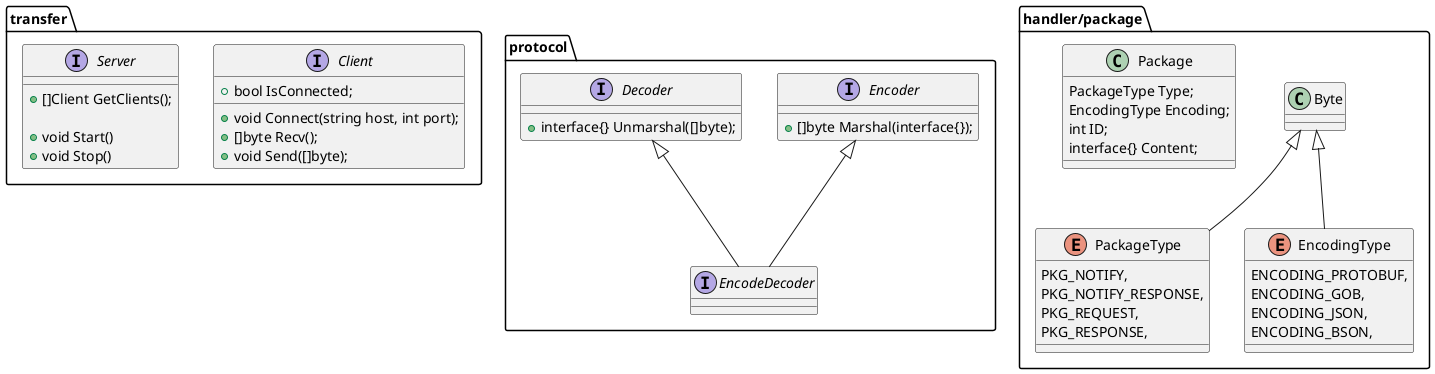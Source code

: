 @startuml

package transfer {
    interface Client {
        + bool IsConnected;

        + void Connect(string host, int port);
        + []byte Recv();
        + void Send([]byte);
    }

    interface Server {
        + []Client GetClients();

        + void Start()
        + void Stop()
    }
}

package protocol {
    interface Encoder {
        + []byte Marshal(interface{});
    }

    interface Decoder {
        + interface{} Unmarshal([]byte);
    }

    interface EncodeDecoder extends Encoder, Decoder {
    }
}

package handler/package {
    enum PackageType extends Byte {
        PKG_NOTIFY,
        PKG_NOTIFY_RESPONSE,
        PKG_REQUEST,
        PKG_RESPONSE,
    }

    enum EncodingType extends Byte {
        ENCODING_PROTOBUF,
        ENCODING_GOB,
        ENCODING_JSON,
        ENCODING_BSON,
    }

    class Package {
        PackageType Type;
        EncodingType Encoding;
        int ID;
        interface{} Content;
    }
}

@enduml